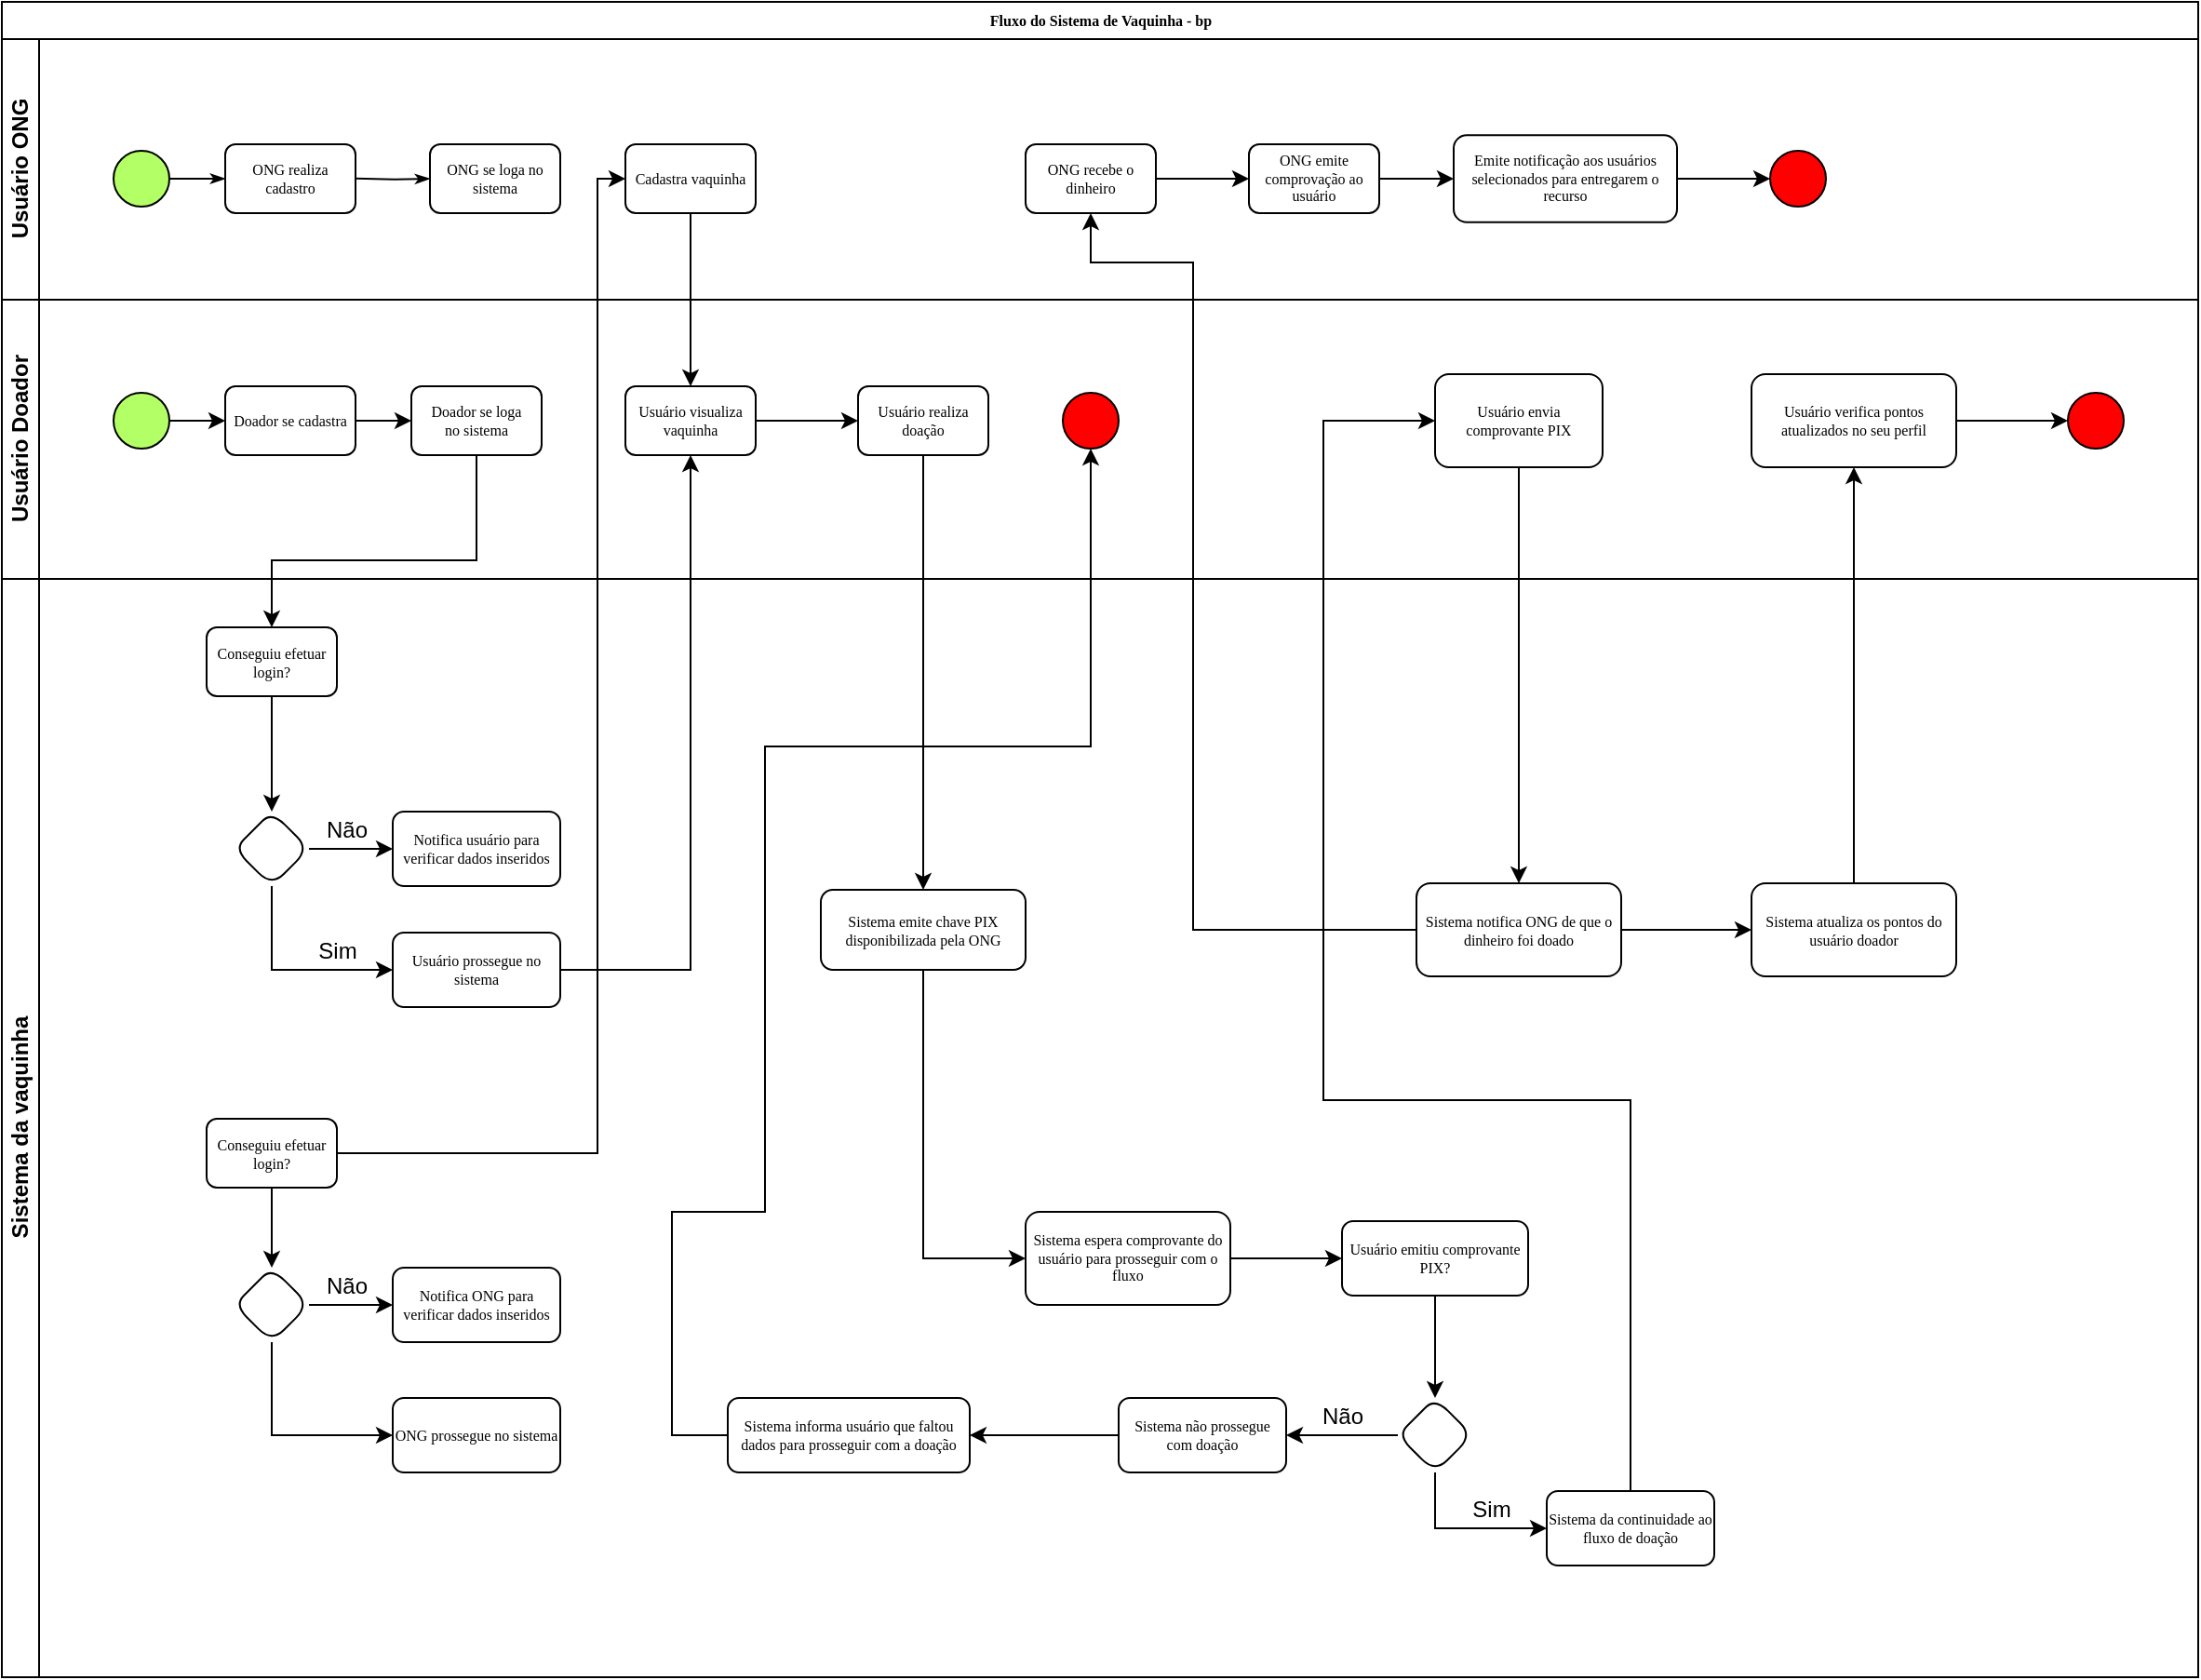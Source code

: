 <mxfile version="16.6.1" type="device"><diagram name="Page-1" id="c7488fd3-1785-93aa-aadb-54a6760d102a"><mxGraphModel dx="1940" dy="878" grid="1" gridSize="10" guides="1" tooltips="1" connect="1" arrows="1" fold="1" page="1" pageScale="1" pageWidth="1100" pageHeight="850" background="none" math="0" shadow="0"><root><mxCell id="0"/><mxCell id="1" parent="0"/><mxCell id="2b4e8129b02d487f-1" value="Fluxo do Sistema de Vaquinha - bp" style="swimlane;html=1;childLayout=stackLayout;horizontal=1;startSize=20;horizontalStack=0;rounded=0;shadow=0;labelBackgroundColor=none;strokeWidth=1;fontFamily=Verdana;fontSize=8;align=center;" parent="1" vertex="1"><mxGeometry x="210" y="130" width="1180" height="900" as="geometry"/></mxCell><mxCell id="2b4e8129b02d487f-2" value="Usuário ONG" style="swimlane;html=1;startSize=20;horizontal=0;" parent="2b4e8129b02d487f-1" vertex="1"><mxGeometry y="20" width="1180" height="140" as="geometry"/></mxCell><mxCell id="2b4e8129b02d487f-18" style="edgeStyle=orthogonalEdgeStyle;rounded=0;html=1;labelBackgroundColor=none;startArrow=none;startFill=0;startSize=5;endArrow=classicThin;endFill=1;endSize=5;jettySize=auto;orthogonalLoop=1;strokeWidth=1;fontFamily=Verdana;fontSize=8" parent="2b4e8129b02d487f-2" source="2b4e8129b02d487f-5" target="2b4e8129b02d487f-6" edge="1"><mxGeometry relative="1" as="geometry"/></mxCell><mxCell id="2b4e8129b02d487f-5" value="" style="ellipse;whiteSpace=wrap;html=1;rounded=0;shadow=0;labelBackgroundColor=none;strokeWidth=1;fontFamily=Verdana;fontSize=8;align=center;fillColor=#B3FF66;" parent="2b4e8129b02d487f-2" vertex="1"><mxGeometry x="60" y="60" width="30" height="30" as="geometry"/></mxCell><mxCell id="2b4e8129b02d487f-6" value="ONG realiza cadastro" style="rounded=1;whiteSpace=wrap;html=1;shadow=0;labelBackgroundColor=none;strokeWidth=1;fontFamily=Verdana;fontSize=8;align=center;" parent="2b4e8129b02d487f-2" vertex="1"><mxGeometry x="120" y="56.5" width="70" height="37" as="geometry"/></mxCell><mxCell id="2b4e8129b02d487f-7" value="ONG se loga no sistema" style="rounded=1;whiteSpace=wrap;html=1;shadow=0;labelBackgroundColor=none;strokeWidth=1;fontFamily=Verdana;fontSize=8;align=center;" parent="2b4e8129b02d487f-2" vertex="1"><mxGeometry x="230" y="56.5" width="70" height="37" as="geometry"/></mxCell><mxCell id="2b4e8129b02d487f-9" value="Cadastra vaquinha" style="rounded=1;whiteSpace=wrap;html=1;shadow=0;labelBackgroundColor=none;strokeWidth=1;fontFamily=Verdana;fontSize=8;align=center;" parent="2b4e8129b02d487f-2" vertex="1"><mxGeometry x="335" y="56.5" width="70" height="37" as="geometry"/></mxCell><mxCell id="lvUYWOPL_sjWRN_SQNNp-2" style="edgeStyle=orthogonalEdgeStyle;rounded=0;html=1;labelBackgroundColor=none;startArrow=none;startFill=0;startSize=5;endArrow=classicThin;endFill=1;endSize=5;jettySize=auto;orthogonalLoop=1;strokeWidth=1;fontFamily=Verdana;fontSize=8;entryX=0;entryY=0.5;entryDx=0;entryDy=0;" edge="1" parent="2b4e8129b02d487f-2" target="2b4e8129b02d487f-7"><mxGeometry relative="1" as="geometry"><mxPoint x="190" y="74.9" as="sourcePoint"/><mxPoint x="220" y="74.9" as="targetPoint"/></mxGeometry></mxCell><mxCell id="lvUYWOPL_sjWRN_SQNNp-21" style="edgeStyle=orthogonalEdgeStyle;rounded=0;orthogonalLoop=1;jettySize=auto;html=1;entryX=0;entryY=0.5;entryDx=0;entryDy=0;" edge="1" parent="2b4e8129b02d487f-2" source="lvUYWOPL_sjWRN_SQNNp-18" target="lvUYWOPL_sjWRN_SQNNp-20"><mxGeometry relative="1" as="geometry"/></mxCell><mxCell id="lvUYWOPL_sjWRN_SQNNp-18" value="ONG recebe o dinheiro" style="rounded=1;whiteSpace=wrap;html=1;shadow=0;labelBackgroundColor=none;strokeWidth=1;fontFamily=Verdana;fontSize=8;align=center;" vertex="1" parent="2b4e8129b02d487f-2"><mxGeometry x="550" y="56.5" width="70" height="37" as="geometry"/></mxCell><mxCell id="lvUYWOPL_sjWRN_SQNNp-23" style="edgeStyle=orthogonalEdgeStyle;rounded=0;orthogonalLoop=1;jettySize=auto;html=1;entryX=0;entryY=0.5;entryDx=0;entryDy=0;" edge="1" parent="2b4e8129b02d487f-2" source="lvUYWOPL_sjWRN_SQNNp-20" target="lvUYWOPL_sjWRN_SQNNp-22"><mxGeometry relative="1" as="geometry"/></mxCell><mxCell id="lvUYWOPL_sjWRN_SQNNp-20" value="ONG emite comprovação ao usuário" style="rounded=1;whiteSpace=wrap;html=1;shadow=0;labelBackgroundColor=none;strokeWidth=1;fontFamily=Verdana;fontSize=8;align=center;" vertex="1" parent="2b4e8129b02d487f-2"><mxGeometry x="670" y="56.5" width="70" height="37" as="geometry"/></mxCell><mxCell id="lvUYWOPL_sjWRN_SQNNp-31" style="edgeStyle=orthogonalEdgeStyle;rounded=0;orthogonalLoop=1;jettySize=auto;html=1;entryX=0;entryY=0.5;entryDx=0;entryDy=0;" edge="1" parent="2b4e8129b02d487f-2" source="lvUYWOPL_sjWRN_SQNNp-22" target="lvUYWOPL_sjWRN_SQNNp-30"><mxGeometry relative="1" as="geometry"/></mxCell><mxCell id="lvUYWOPL_sjWRN_SQNNp-22" value="Emite notificação aos usuários selecionados para entregarem o recurso" style="rounded=1;whiteSpace=wrap;html=1;shadow=0;labelBackgroundColor=none;strokeWidth=1;fontFamily=Verdana;fontSize=8;align=center;" vertex="1" parent="2b4e8129b02d487f-2"><mxGeometry x="780" y="51.63" width="120" height="46.75" as="geometry"/></mxCell><mxCell id="lvUYWOPL_sjWRN_SQNNp-30" value="" style="ellipse;whiteSpace=wrap;html=1;rounded=0;shadow=0;labelBackgroundColor=none;strokeWidth=1;fontFamily=Verdana;fontSize=8;align=center;fillColor=#FF0000;" vertex="1" parent="2b4e8129b02d487f-2"><mxGeometry x="950" y="60" width="30" height="30" as="geometry"/></mxCell><mxCell id="lvUYWOPL_sjWRN_SQNNp-6" style="edgeStyle=orthogonalEdgeStyle;rounded=0;orthogonalLoop=1;jettySize=auto;html=1;entryX=0.5;entryY=0;entryDx=0;entryDy=0;" edge="1" parent="2b4e8129b02d487f-1" source="2b4e8129b02d487f-9" target="lvUYWOPL_sjWRN_SQNNp-1"><mxGeometry relative="1" as="geometry"><Array as="points"/></mxGeometry></mxCell><mxCell id="lvUYWOPL_sjWRN_SQNNp-33" style="edgeStyle=orthogonalEdgeStyle;rounded=0;orthogonalLoop=1;jettySize=auto;html=1;entryX=0.5;entryY=0;entryDx=0;entryDy=0;" edge="1" parent="2b4e8129b02d487f-1" source="lvUYWOPL_sjWRN_SQNNp-17" target="lvUYWOPL_sjWRN_SQNNp-32"><mxGeometry relative="1" as="geometry"/></mxCell><mxCell id="lvUYWOPL_sjWRN_SQNNp-40" style="edgeStyle=orthogonalEdgeStyle;rounded=0;orthogonalLoop=1;jettySize=auto;html=1;" edge="1" parent="2b4e8129b02d487f-1" source="lvUYWOPL_sjWRN_SQNNp-36" target="lvUYWOPL_sjWRN_SQNNp-38"><mxGeometry relative="1" as="geometry"><Array as="points"><mxPoint x="820" y="225"/></Array></mxGeometry></mxCell><mxCell id="lvUYWOPL_sjWRN_SQNNp-41" style="edgeStyle=orthogonalEdgeStyle;rounded=0;orthogonalLoop=1;jettySize=auto;html=1;entryX=0.5;entryY=1;entryDx=0;entryDy=0;exitX=0;exitY=0.5;exitDx=0;exitDy=0;" edge="1" parent="2b4e8129b02d487f-1" source="lvUYWOPL_sjWRN_SQNNp-38" target="lvUYWOPL_sjWRN_SQNNp-18"><mxGeometry relative="1" as="geometry"><Array as="points"><mxPoint x="640" y="498"/><mxPoint x="640" y="140"/><mxPoint x="585" y="140"/></Array></mxGeometry></mxCell><mxCell id="lvUYWOPL_sjWRN_SQNNp-47" style="edgeStyle=orthogonalEdgeStyle;rounded=0;orthogonalLoop=1;jettySize=auto;html=1;entryX=0.5;entryY=0;entryDx=0;entryDy=0;" edge="1" parent="2b4e8129b02d487f-1" source="lvUYWOPL_sjWRN_SQNNp-8" target="lvUYWOPL_sjWRN_SQNNp-46"><mxGeometry relative="1" as="geometry"><Array as="points"><mxPoint x="255" y="300"/><mxPoint x="145" y="300"/></Array></mxGeometry></mxCell><mxCell id="lvUYWOPL_sjWRN_SQNNp-55" style="edgeStyle=orthogonalEdgeStyle;rounded=0;orthogonalLoop=1;jettySize=auto;html=1;entryX=0.5;entryY=1;entryDx=0;entryDy=0;" edge="1" parent="2b4e8129b02d487f-1" source="lvUYWOPL_sjWRN_SQNNp-51" target="lvUYWOPL_sjWRN_SQNNp-1"><mxGeometry relative="1" as="geometry"/></mxCell><mxCell id="lvUYWOPL_sjWRN_SQNNp-76" style="edgeStyle=orthogonalEdgeStyle;rounded=0;orthogonalLoop=1;jettySize=auto;html=1;entryX=0;entryY=0.5;entryDx=0;entryDy=0;" edge="1" parent="2b4e8129b02d487f-1" source="lvUYWOPL_sjWRN_SQNNp-70" target="2b4e8129b02d487f-9"><mxGeometry relative="1" as="geometry"><Array as="points"><mxPoint x="320" y="618"/><mxPoint x="320" y="95"/></Array></mxGeometry></mxCell><mxCell id="lvUYWOPL_sjWRN_SQNNp-94" style="edgeStyle=orthogonalEdgeStyle;rounded=0;orthogonalLoop=1;jettySize=auto;html=1;entryX=0.5;entryY=1;entryDx=0;entryDy=0;exitX=0;exitY=0.5;exitDx=0;exitDy=0;" edge="1" parent="2b4e8129b02d487f-1" source="lvUYWOPL_sjWRN_SQNNp-90" target="lvUYWOPL_sjWRN_SQNNp-93"><mxGeometry relative="1" as="geometry"><Array as="points"><mxPoint x="360" y="770"/><mxPoint x="360" y="650"/><mxPoint x="410" y="650"/><mxPoint x="410" y="400"/><mxPoint x="585" y="400"/></Array></mxGeometry></mxCell><mxCell id="2b4e8129b02d487f-3" value="Usuário Doador" style="swimlane;html=1;startSize=20;horizontal=0;" parent="2b4e8129b02d487f-1" vertex="1"><mxGeometry y="160" width="1180" height="150" as="geometry"/></mxCell><mxCell id="lvUYWOPL_sjWRN_SQNNp-10" style="edgeStyle=orthogonalEdgeStyle;rounded=0;orthogonalLoop=1;jettySize=auto;html=1;entryX=0;entryY=0.5;entryDx=0;entryDy=0;" edge="1" parent="2b4e8129b02d487f-3" source="lvUYWOPL_sjWRN_SQNNp-7" target="lvUYWOPL_sjWRN_SQNNp-8"><mxGeometry relative="1" as="geometry"/></mxCell><mxCell id="lvUYWOPL_sjWRN_SQNNp-7" value="Doador se cadastra" style="rounded=1;whiteSpace=wrap;html=1;shadow=0;labelBackgroundColor=none;strokeWidth=1;fontFamily=Verdana;fontSize=8;align=center;" vertex="1" parent="2b4e8129b02d487f-3"><mxGeometry x="120" y="46.5" width="70" height="37" as="geometry"/></mxCell><mxCell id="lvUYWOPL_sjWRN_SQNNp-8" value="Doador se loga&lt;br&gt;no sistema" style="rounded=1;whiteSpace=wrap;html=1;shadow=0;labelBackgroundColor=none;strokeWidth=1;fontFamily=Verdana;fontSize=8;align=center;" vertex="1" parent="2b4e8129b02d487f-3"><mxGeometry x="220" y="46.5" width="70" height="37" as="geometry"/></mxCell><mxCell id="lvUYWOPL_sjWRN_SQNNp-13" style="edgeStyle=orthogonalEdgeStyle;rounded=0;orthogonalLoop=1;jettySize=auto;html=1;entryX=0;entryY=0.5;entryDx=0;entryDy=0;" edge="1" parent="2b4e8129b02d487f-3" source="lvUYWOPL_sjWRN_SQNNp-12" target="lvUYWOPL_sjWRN_SQNNp-7"><mxGeometry relative="1" as="geometry"/></mxCell><mxCell id="lvUYWOPL_sjWRN_SQNNp-12" value="" style="ellipse;whiteSpace=wrap;html=1;rounded=0;shadow=0;labelBackgroundColor=none;strokeWidth=1;fontFamily=Verdana;fontSize=8;align=center;fillColor=#B3FF66;" vertex="1" parent="2b4e8129b02d487f-3"><mxGeometry x="60" y="50" width="30" height="30" as="geometry"/></mxCell><mxCell id="lvUYWOPL_sjWRN_SQNNp-1" value="Usuário visualiza vaquinha" style="rounded=1;whiteSpace=wrap;html=1;shadow=0;labelBackgroundColor=none;strokeWidth=1;fontFamily=Verdana;fontSize=8;align=center;" vertex="1" parent="2b4e8129b02d487f-3"><mxGeometry x="335" y="46.5" width="70" height="37" as="geometry"/></mxCell><mxCell id="lvUYWOPL_sjWRN_SQNNp-17" value="Usuário realiza doação" style="rounded=1;whiteSpace=wrap;html=1;shadow=0;labelBackgroundColor=none;strokeWidth=1;fontFamily=Verdana;fontSize=8;align=center;" vertex="1" parent="2b4e8129b02d487f-3"><mxGeometry x="460" y="46.5" width="70" height="37" as="geometry"/></mxCell><mxCell id="lvUYWOPL_sjWRN_SQNNp-16" value="" style="edgeStyle=orthogonalEdgeStyle;rounded=0;orthogonalLoop=1;jettySize=auto;html=1;entryX=0;entryY=0.5;entryDx=0;entryDy=0;" edge="1" parent="2b4e8129b02d487f-3" source="lvUYWOPL_sjWRN_SQNNp-1" target="lvUYWOPL_sjWRN_SQNNp-17"><mxGeometry relative="1" as="geometry"><mxPoint x="440" y="239" as="targetPoint"/></mxGeometry></mxCell><mxCell id="lvUYWOPL_sjWRN_SQNNp-36" value="Usuário envia comprovante PIX" style="rounded=1;whiteSpace=wrap;html=1;shadow=0;labelBackgroundColor=none;strokeWidth=1;fontFamily=Verdana;fontSize=8;align=center;" vertex="1" parent="2b4e8129b02d487f-3"><mxGeometry x="770" y="40" width="90" height="50" as="geometry"/></mxCell><mxCell id="lvUYWOPL_sjWRN_SQNNp-93" value="" style="ellipse;whiteSpace=wrap;html=1;rounded=0;shadow=0;labelBackgroundColor=none;strokeWidth=1;fontFamily=Verdana;fontSize=8;align=center;fillColor=#FF0000;" vertex="1" parent="2b4e8129b02d487f-3"><mxGeometry x="570" y="50" width="30" height="30" as="geometry"/></mxCell><mxCell id="lvUYWOPL_sjWRN_SQNNp-107" style="edgeStyle=orthogonalEdgeStyle;rounded=0;orthogonalLoop=1;jettySize=auto;html=1;" edge="1" parent="2b4e8129b02d487f-3" source="lvUYWOPL_sjWRN_SQNNp-101" target="lvUYWOPL_sjWRN_SQNNp-103"><mxGeometry relative="1" as="geometry"/></mxCell><mxCell id="lvUYWOPL_sjWRN_SQNNp-101" value="Usuário verifica pontos atualizados no seu perfil" style="rounded=1;whiteSpace=wrap;html=1;shadow=0;labelBackgroundColor=none;strokeWidth=1;fontFamily=Verdana;fontSize=8;align=center;" vertex="1" parent="2b4e8129b02d487f-3"><mxGeometry x="940" y="40" width="110" height="50" as="geometry"/></mxCell><mxCell id="lvUYWOPL_sjWRN_SQNNp-103" value="" style="ellipse;whiteSpace=wrap;html=1;rounded=0;shadow=0;labelBackgroundColor=none;strokeWidth=1;fontFamily=Verdana;fontSize=8;align=center;fillColor=#FF0000;" vertex="1" parent="2b4e8129b02d487f-3"><mxGeometry x="1110" y="50" width="30" height="30" as="geometry"/></mxCell><mxCell id="2b4e8129b02d487f-4" value="Sistema da vaquinha&lt;br&gt;" style="swimlane;html=1;startSize=20;horizontal=0;" parent="2b4e8129b02d487f-1" vertex="1"><mxGeometry y="310" width="1180" height="590" as="geometry"/></mxCell><mxCell id="lvUYWOPL_sjWRN_SQNNp-35" style="edgeStyle=orthogonalEdgeStyle;rounded=0;orthogonalLoop=1;jettySize=auto;html=1;entryX=0;entryY=0.5;entryDx=0;entryDy=0;" edge="1" parent="2b4e8129b02d487f-4" source="lvUYWOPL_sjWRN_SQNNp-32" target="lvUYWOPL_sjWRN_SQNNp-34"><mxGeometry relative="1" as="geometry"><mxPoint x="590" y="350" as="targetPoint"/><Array as="points"><mxPoint x="495" y="365"/></Array></mxGeometry></mxCell><mxCell id="lvUYWOPL_sjWRN_SQNNp-32" value="Sistema emite chave PIX disponibilizada pela ONG" style="rounded=1;whiteSpace=wrap;html=1;shadow=0;labelBackgroundColor=none;strokeWidth=1;fontFamily=Verdana;fontSize=8;align=center;" vertex="1" parent="2b4e8129b02d487f-4"><mxGeometry x="440" y="167" width="110" height="43" as="geometry"/></mxCell><mxCell id="lvUYWOPL_sjWRN_SQNNp-34" value="Sistema espera comprovante do usuário para prosseguir com o fluxo" style="rounded=1;whiteSpace=wrap;html=1;shadow=0;labelBackgroundColor=none;strokeWidth=1;fontFamily=Verdana;fontSize=8;align=center;" vertex="1" parent="2b4e8129b02d487f-4"><mxGeometry x="550" y="340" width="110" height="50" as="geometry"/></mxCell><mxCell id="lvUYWOPL_sjWRN_SQNNp-100" style="edgeStyle=orthogonalEdgeStyle;rounded=0;orthogonalLoop=1;jettySize=auto;html=1;" edge="1" parent="2b4e8129b02d487f-4" source="lvUYWOPL_sjWRN_SQNNp-38" target="lvUYWOPL_sjWRN_SQNNp-99"><mxGeometry relative="1" as="geometry"/></mxCell><mxCell id="lvUYWOPL_sjWRN_SQNNp-38" value="Sistema notifica ONG de que o dinheiro foi doado" style="rounded=1;whiteSpace=wrap;html=1;shadow=0;labelBackgroundColor=none;strokeWidth=1;fontFamily=Verdana;fontSize=8;align=center;" vertex="1" parent="2b4e8129b02d487f-4"><mxGeometry x="760" y="163.5" width="110" height="50" as="geometry"/></mxCell><mxCell id="lvUYWOPL_sjWRN_SQNNp-53" style="edgeStyle=orthogonalEdgeStyle;rounded=0;orthogonalLoop=1;jettySize=auto;html=1;entryX=0;entryY=0.5;entryDx=0;entryDy=0;" edge="1" parent="2b4e8129b02d487f-4" source="lvUYWOPL_sjWRN_SQNNp-42" target="lvUYWOPL_sjWRN_SQNNp-51"><mxGeometry relative="1" as="geometry"><Array as="points"><mxPoint x="145" y="210"/></Array></mxGeometry></mxCell><mxCell id="lvUYWOPL_sjWRN_SQNNp-42" value="" style="rhombus;whiteSpace=wrap;html=1;fontSize=8;fontFamily=Verdana;rounded=1;shadow=0;labelBackgroundColor=none;strokeWidth=1;" vertex="1" parent="2b4e8129b02d487f-4"><mxGeometry x="125" y="125" width="40" height="40" as="geometry"/></mxCell><mxCell id="lvUYWOPL_sjWRN_SQNNp-44" value="Notifica usuário para verificar dados inseridos" style="whiteSpace=wrap;html=1;fontSize=8;fontFamily=Verdana;rounded=1;shadow=0;labelBackgroundColor=none;strokeWidth=1;" vertex="1" parent="2b4e8129b02d487f-4"><mxGeometry x="210" y="125" width="90" height="40" as="geometry"/></mxCell><mxCell id="lvUYWOPL_sjWRN_SQNNp-45" value="" style="edgeStyle=orthogonalEdgeStyle;rounded=0;orthogonalLoop=1;jettySize=auto;html=1;" edge="1" parent="2b4e8129b02d487f-4" source="lvUYWOPL_sjWRN_SQNNp-42" target="lvUYWOPL_sjWRN_SQNNp-44"><mxGeometry relative="1" as="geometry"/></mxCell><mxCell id="lvUYWOPL_sjWRN_SQNNp-48" style="edgeStyle=orthogonalEdgeStyle;rounded=0;orthogonalLoop=1;jettySize=auto;html=1;entryX=0.5;entryY=0;entryDx=0;entryDy=0;" edge="1" parent="2b4e8129b02d487f-4" source="lvUYWOPL_sjWRN_SQNNp-46" target="lvUYWOPL_sjWRN_SQNNp-42"><mxGeometry relative="1" as="geometry"/></mxCell><mxCell id="lvUYWOPL_sjWRN_SQNNp-46" value="Conseguiu efetuar login?" style="rounded=1;whiteSpace=wrap;html=1;shadow=0;labelBackgroundColor=none;strokeWidth=1;fontFamily=Verdana;fontSize=8;align=center;" vertex="1" parent="2b4e8129b02d487f-4"><mxGeometry x="110" y="26" width="70" height="37" as="geometry"/></mxCell><mxCell id="lvUYWOPL_sjWRN_SQNNp-49" value="Não" style="text;html=1;align=center;verticalAlign=middle;resizable=0;points=[];autosize=1;strokeColor=none;fillColor=none;" vertex="1" parent="2b4e8129b02d487f-4"><mxGeometry x="165" y="125" width="40" height="20" as="geometry"/></mxCell><mxCell id="lvUYWOPL_sjWRN_SQNNp-51" value="Usuário prossegue no sistema" style="whiteSpace=wrap;html=1;fontSize=8;fontFamily=Verdana;rounded=1;shadow=0;labelBackgroundColor=none;strokeWidth=1;" vertex="1" parent="2b4e8129b02d487f-4"><mxGeometry x="210" y="190" width="90" height="40" as="geometry"/></mxCell><mxCell id="lvUYWOPL_sjWRN_SQNNp-54" value="Sim" style="text;html=1;align=center;verticalAlign=middle;resizable=0;points=[];autosize=1;strokeColor=none;fillColor=none;" vertex="1" parent="2b4e8129b02d487f-4"><mxGeometry x="160" y="190" width="40" height="20" as="geometry"/></mxCell><mxCell id="lvUYWOPL_sjWRN_SQNNp-77" style="edgeStyle=orthogonalEdgeStyle;rounded=0;orthogonalLoop=1;jettySize=auto;html=1;entryX=0.5;entryY=0;entryDx=0;entryDy=0;" edge="1" parent="2b4e8129b02d487f-4" source="lvUYWOPL_sjWRN_SQNNp-70" target="lvUYWOPL_sjWRN_SQNNp-71"><mxGeometry relative="1" as="geometry"/></mxCell><mxCell id="lvUYWOPL_sjWRN_SQNNp-70" value="Conseguiu efetuar login?" style="rounded=1;whiteSpace=wrap;html=1;shadow=0;labelBackgroundColor=none;strokeWidth=1;fontFamily=Verdana;fontSize=8;align=center;" vertex="1" parent="2b4e8129b02d487f-4"><mxGeometry x="110" y="290" width="70" height="37" as="geometry"/></mxCell><mxCell id="lvUYWOPL_sjWRN_SQNNp-78" style="edgeStyle=orthogonalEdgeStyle;rounded=0;orthogonalLoop=1;jettySize=auto;html=1;entryX=0;entryY=0.5;entryDx=0;entryDy=0;" edge="1" parent="2b4e8129b02d487f-4" source="lvUYWOPL_sjWRN_SQNNp-71" target="lvUYWOPL_sjWRN_SQNNp-72"><mxGeometry relative="1" as="geometry"/></mxCell><mxCell id="lvUYWOPL_sjWRN_SQNNp-79" style="edgeStyle=orthogonalEdgeStyle;rounded=0;orthogonalLoop=1;jettySize=auto;html=1;entryX=0;entryY=0.5;entryDx=0;entryDy=0;" edge="1" parent="2b4e8129b02d487f-4" source="lvUYWOPL_sjWRN_SQNNp-71" target="lvUYWOPL_sjWRN_SQNNp-73"><mxGeometry relative="1" as="geometry"><Array as="points"><mxPoint x="145" y="460"/></Array></mxGeometry></mxCell><mxCell id="lvUYWOPL_sjWRN_SQNNp-71" value="" style="rhombus;whiteSpace=wrap;html=1;fontSize=8;fontFamily=Verdana;rounded=1;shadow=0;labelBackgroundColor=none;strokeWidth=1;" vertex="1" parent="2b4e8129b02d487f-4"><mxGeometry x="125" y="370" width="40" height="40" as="geometry"/></mxCell><mxCell id="lvUYWOPL_sjWRN_SQNNp-72" value="Notifica ONG para verificar dados inseridos" style="whiteSpace=wrap;html=1;fontSize=8;fontFamily=Verdana;rounded=1;shadow=0;labelBackgroundColor=none;strokeWidth=1;" vertex="1" parent="2b4e8129b02d487f-4"><mxGeometry x="210" y="370" width="90" height="40" as="geometry"/></mxCell><mxCell id="lvUYWOPL_sjWRN_SQNNp-73" value="ONG prossegue no sistema" style="whiteSpace=wrap;html=1;fontSize=8;fontFamily=Verdana;rounded=1;shadow=0;labelBackgroundColor=none;strokeWidth=1;" vertex="1" parent="2b4e8129b02d487f-4"><mxGeometry x="210" y="440" width="90" height="40" as="geometry"/></mxCell><mxCell id="lvUYWOPL_sjWRN_SQNNp-74" value="Não" style="text;html=1;align=center;verticalAlign=middle;resizable=0;points=[];autosize=1;strokeColor=none;fillColor=none;" vertex="1" parent="2b4e8129b02d487f-4"><mxGeometry x="165" y="370" width="40" height="20" as="geometry"/></mxCell><mxCell id="lvUYWOPL_sjWRN_SQNNp-75" value="Sim" style="text;html=1;align=center;verticalAlign=middle;resizable=0;points=[];autosize=1;strokeColor=none;fillColor=none;" vertex="1" parent="2b4e8129b02d487f-4"><mxGeometry x="780" y="490" width="40" height="20" as="geometry"/></mxCell><mxCell id="lvUYWOPL_sjWRN_SQNNp-82" value="Usuário emitiu comprovante PIX?" style="whiteSpace=wrap;html=1;fontSize=8;fontFamily=Verdana;rounded=1;shadow=0;labelBackgroundColor=none;strokeWidth=1;" vertex="1" parent="2b4e8129b02d487f-4"><mxGeometry x="720" y="345" width="100" height="40" as="geometry"/></mxCell><mxCell id="lvUYWOPL_sjWRN_SQNNp-83" value="" style="edgeStyle=orthogonalEdgeStyle;rounded=0;orthogonalLoop=1;jettySize=auto;html=1;" edge="1" parent="2b4e8129b02d487f-4" source="lvUYWOPL_sjWRN_SQNNp-34" target="lvUYWOPL_sjWRN_SQNNp-82"><mxGeometry relative="1" as="geometry"/></mxCell><mxCell id="lvUYWOPL_sjWRN_SQNNp-89" style="edgeStyle=orthogonalEdgeStyle;rounded=0;orthogonalLoop=1;jettySize=auto;html=1;entryX=1;entryY=0.5;entryDx=0;entryDy=0;" edge="1" parent="2b4e8129b02d487f-4" source="lvUYWOPL_sjWRN_SQNNp-86" target="lvUYWOPL_sjWRN_SQNNp-88"><mxGeometry relative="1" as="geometry"/></mxCell><mxCell id="lvUYWOPL_sjWRN_SQNNp-86" value="" style="rhombus;whiteSpace=wrap;html=1;fontSize=8;fontFamily=Verdana;rounded=1;shadow=0;labelBackgroundColor=none;strokeWidth=1;" vertex="1" parent="2b4e8129b02d487f-4"><mxGeometry x="750" y="440" width="40" height="40" as="geometry"/></mxCell><mxCell id="lvUYWOPL_sjWRN_SQNNp-85" value="" style="edgeStyle=orthogonalEdgeStyle;rounded=0;orthogonalLoop=1;jettySize=auto;html=1;entryX=0.5;entryY=0;entryDx=0;entryDy=0;" edge="1" parent="2b4e8129b02d487f-4" source="lvUYWOPL_sjWRN_SQNNp-82" target="lvUYWOPL_sjWRN_SQNNp-86"><mxGeometry relative="1" as="geometry"><mxPoint x="770" y="470" as="targetPoint"/></mxGeometry></mxCell><mxCell id="lvUYWOPL_sjWRN_SQNNp-87" value="Não" style="text;html=1;align=center;verticalAlign=middle;resizable=0;points=[];autosize=1;strokeColor=none;fillColor=none;" vertex="1" parent="2b4e8129b02d487f-4"><mxGeometry x="700" y="440" width="40" height="20" as="geometry"/></mxCell><mxCell id="lvUYWOPL_sjWRN_SQNNp-91" style="edgeStyle=orthogonalEdgeStyle;rounded=0;orthogonalLoop=1;jettySize=auto;html=1;entryX=1;entryY=0.5;entryDx=0;entryDy=0;" edge="1" parent="2b4e8129b02d487f-4" source="lvUYWOPL_sjWRN_SQNNp-88" target="lvUYWOPL_sjWRN_SQNNp-90"><mxGeometry relative="1" as="geometry"/></mxCell><mxCell id="lvUYWOPL_sjWRN_SQNNp-88" value="Sistema não prossegue com doação" style="whiteSpace=wrap;html=1;fontSize=8;fontFamily=Verdana;rounded=1;shadow=0;labelBackgroundColor=none;strokeWidth=1;" vertex="1" parent="2b4e8129b02d487f-4"><mxGeometry x="600" y="440" width="90" height="40" as="geometry"/></mxCell><mxCell id="lvUYWOPL_sjWRN_SQNNp-90" value="Sistema informa usuário que faltou dados para prosseguir com a doação" style="whiteSpace=wrap;html=1;fontSize=8;fontFamily=Verdana;rounded=1;shadow=0;labelBackgroundColor=none;strokeWidth=1;" vertex="1" parent="2b4e8129b02d487f-4"><mxGeometry x="390" y="440" width="130" height="40" as="geometry"/></mxCell><mxCell id="lvUYWOPL_sjWRN_SQNNp-96" value="Sistema da continuidade ao fluxo de doação" style="whiteSpace=wrap;html=1;fontSize=8;fontFamily=Verdana;rounded=1;shadow=0;labelBackgroundColor=none;strokeWidth=1;" vertex="1" parent="2b4e8129b02d487f-4"><mxGeometry x="830" y="490" width="90" height="40" as="geometry"/></mxCell><mxCell id="lvUYWOPL_sjWRN_SQNNp-97" style="edgeStyle=orthogonalEdgeStyle;rounded=0;orthogonalLoop=1;jettySize=auto;html=1;exitX=0.5;exitY=1;exitDx=0;exitDy=0;entryX=0;entryY=0.5;entryDx=0;entryDy=0;" edge="1" parent="2b4e8129b02d487f-4" source="lvUYWOPL_sjWRN_SQNNp-86" target="lvUYWOPL_sjWRN_SQNNp-96"><mxGeometry relative="1" as="geometry"><mxPoint x="770.4" y="490" as="targetPoint"/></mxGeometry></mxCell><mxCell id="lvUYWOPL_sjWRN_SQNNp-99" value="Sistema atualiza os pontos do usuário doador" style="rounded=1;whiteSpace=wrap;html=1;shadow=0;labelBackgroundColor=none;strokeWidth=1;fontFamily=Verdana;fontSize=8;align=center;" vertex="1" parent="2b4e8129b02d487f-4"><mxGeometry x="940" y="163.5" width="110" height="50" as="geometry"/></mxCell><mxCell id="lvUYWOPL_sjWRN_SQNNp-98" style="edgeStyle=orthogonalEdgeStyle;rounded=0;orthogonalLoop=1;jettySize=auto;html=1;entryX=0;entryY=0.5;entryDx=0;entryDy=0;" edge="1" parent="2b4e8129b02d487f-1" source="lvUYWOPL_sjWRN_SQNNp-96" target="lvUYWOPL_sjWRN_SQNNp-36"><mxGeometry relative="1" as="geometry"><Array as="points"><mxPoint x="875" y="590"/><mxPoint x="710" y="590"/><mxPoint x="710" y="225"/></Array></mxGeometry></mxCell><mxCell id="lvUYWOPL_sjWRN_SQNNp-102" style="edgeStyle=orthogonalEdgeStyle;rounded=0;orthogonalLoop=1;jettySize=auto;html=1;entryX=0.5;entryY=1;entryDx=0;entryDy=0;" edge="1" parent="2b4e8129b02d487f-1" source="lvUYWOPL_sjWRN_SQNNp-99" target="lvUYWOPL_sjWRN_SQNNp-101"><mxGeometry relative="1" as="geometry"/></mxCell></root></mxGraphModel></diagram></mxfile>